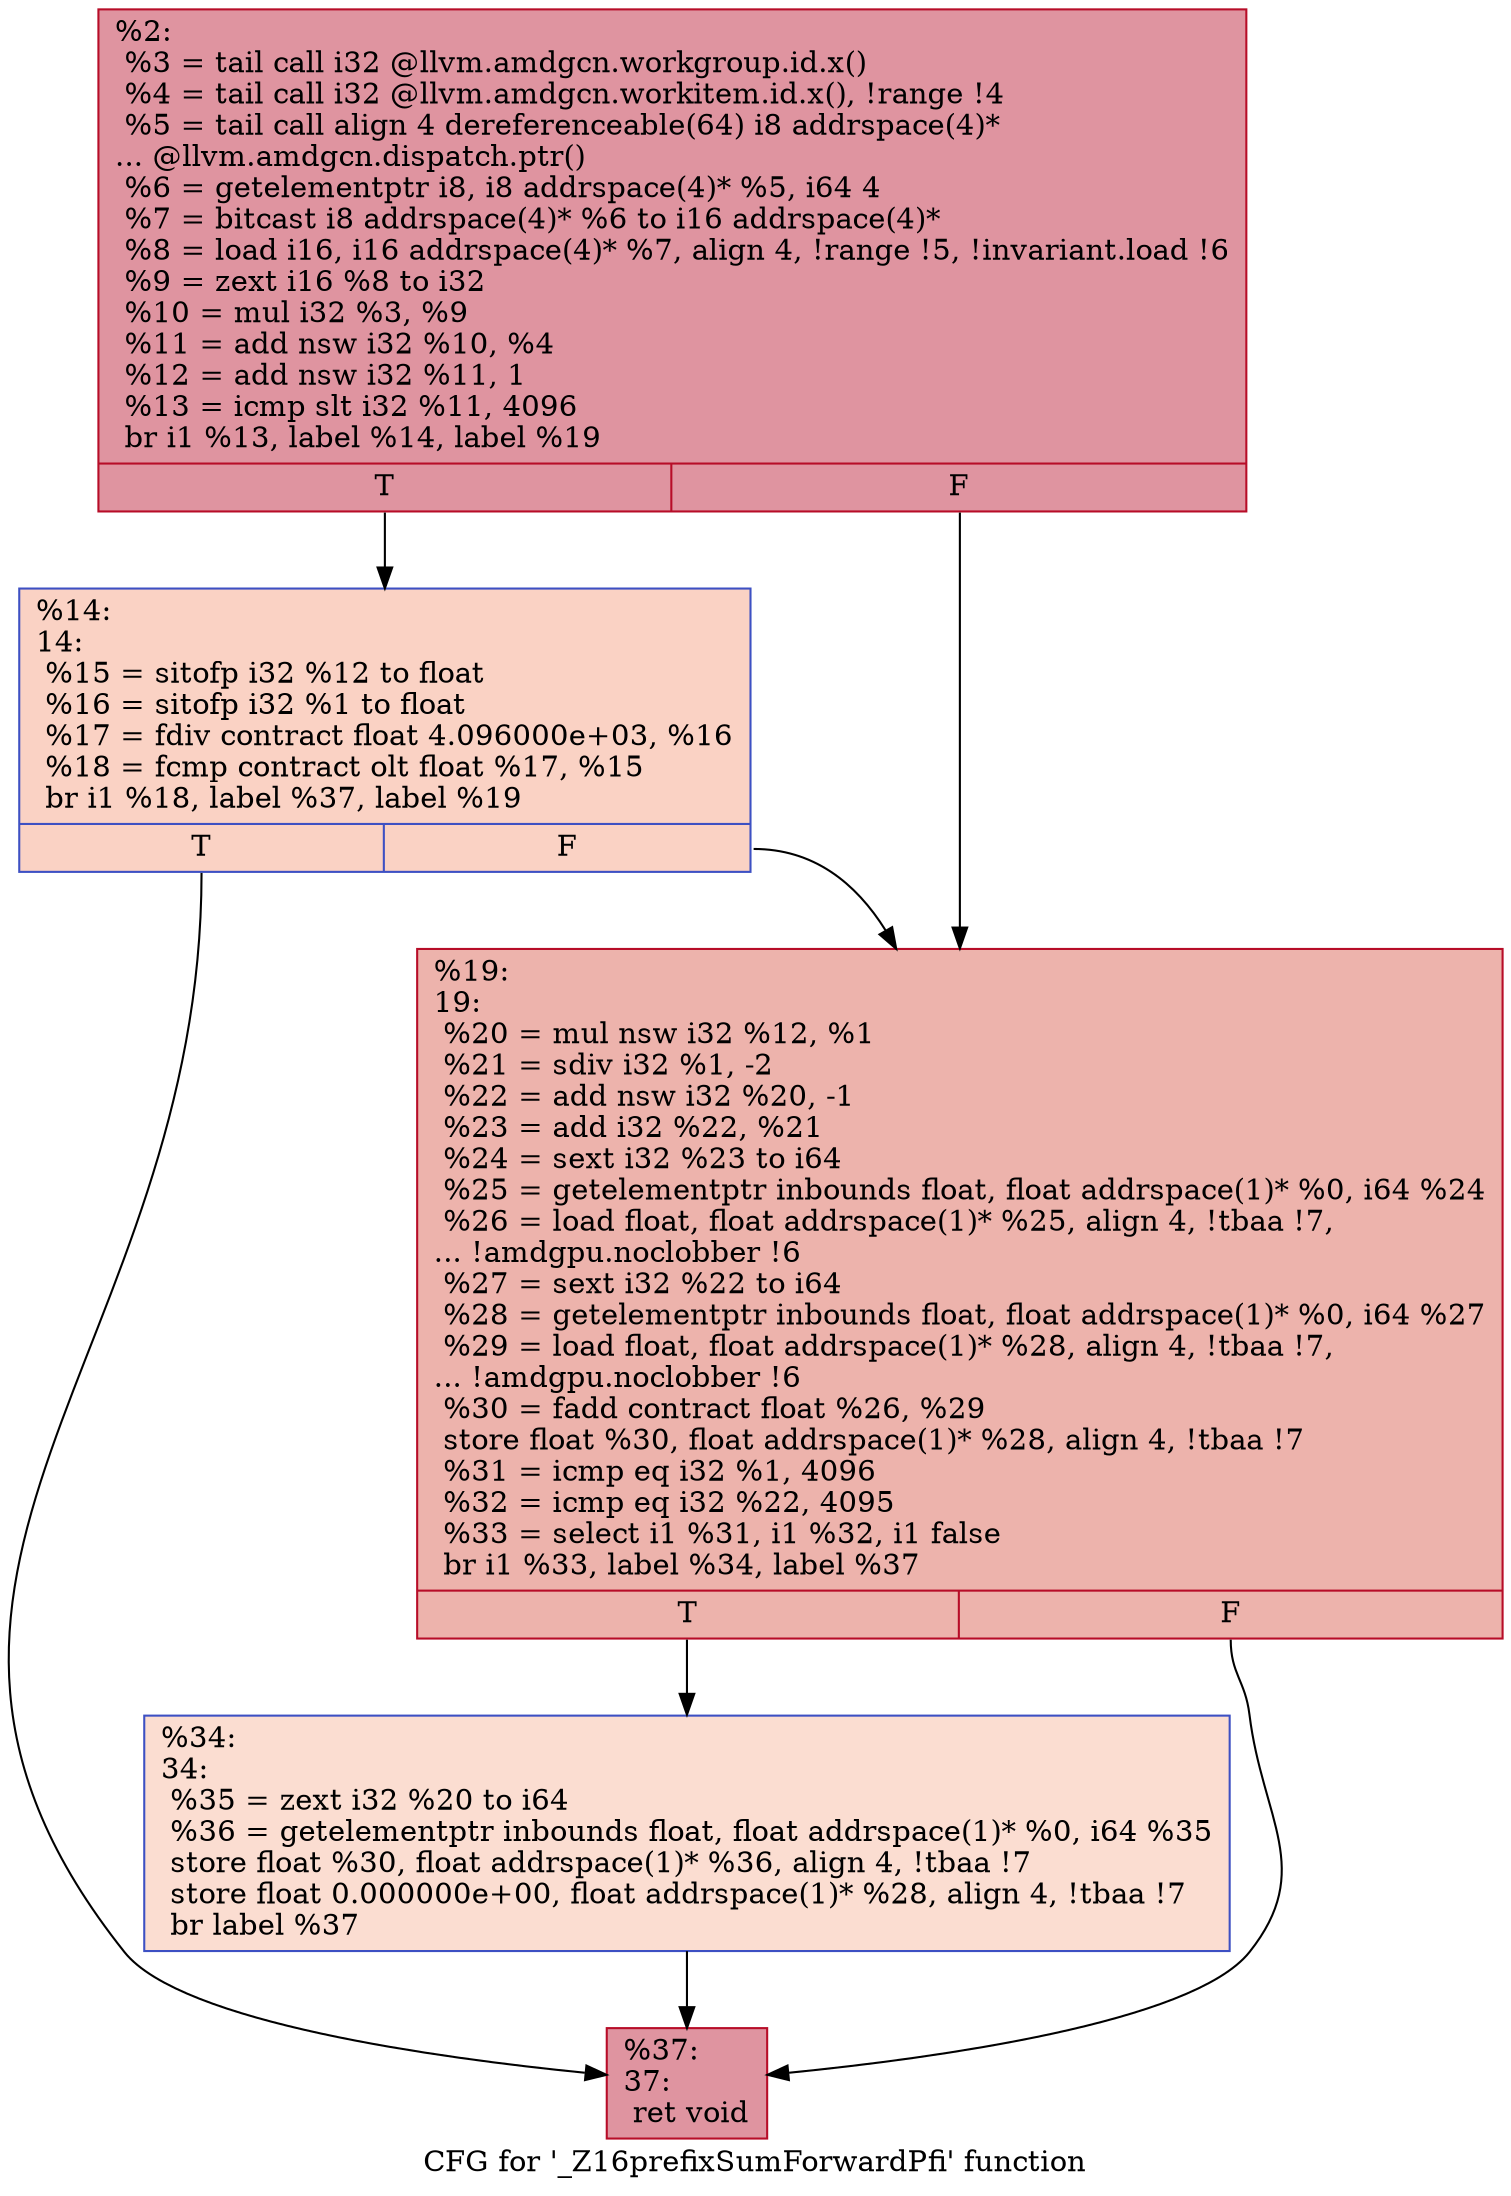 digraph "CFG for '_Z16prefixSumForwardPfi' function" {
	label="CFG for '_Z16prefixSumForwardPfi' function";

	Node0x5c25330 [shape=record,color="#b70d28ff", style=filled, fillcolor="#b70d2870",label="{%2:\l  %3 = tail call i32 @llvm.amdgcn.workgroup.id.x()\l  %4 = tail call i32 @llvm.amdgcn.workitem.id.x(), !range !4\l  %5 = tail call align 4 dereferenceable(64) i8 addrspace(4)*\l... @llvm.amdgcn.dispatch.ptr()\l  %6 = getelementptr i8, i8 addrspace(4)* %5, i64 4\l  %7 = bitcast i8 addrspace(4)* %6 to i16 addrspace(4)*\l  %8 = load i16, i16 addrspace(4)* %7, align 4, !range !5, !invariant.load !6\l  %9 = zext i16 %8 to i32\l  %10 = mul i32 %3, %9\l  %11 = add nsw i32 %10, %4\l  %12 = add nsw i32 %11, 1\l  %13 = icmp slt i32 %11, 4096\l  br i1 %13, label %14, label %19\l|{<s0>T|<s1>F}}"];
	Node0x5c25330:s0 -> Node0x5c262d0;
	Node0x5c25330:s1 -> Node0x5c27380;
	Node0x5c262d0 [shape=record,color="#3d50c3ff", style=filled, fillcolor="#f4987a70",label="{%14:\l14:                                               \l  %15 = sitofp i32 %12 to float\l  %16 = sitofp i32 %1 to float\l  %17 = fdiv contract float 4.096000e+03, %16\l  %18 = fcmp contract olt float %17, %15\l  br i1 %18, label %37, label %19\l|{<s0>T|<s1>F}}"];
	Node0x5c262d0:s0 -> Node0x5c28150;
	Node0x5c262d0:s1 -> Node0x5c27380;
	Node0x5c27380 [shape=record,color="#b70d28ff", style=filled, fillcolor="#d6524470",label="{%19:\l19:                                               \l  %20 = mul nsw i32 %12, %1\l  %21 = sdiv i32 %1, -2\l  %22 = add nsw i32 %20, -1\l  %23 = add i32 %22, %21\l  %24 = sext i32 %23 to i64\l  %25 = getelementptr inbounds float, float addrspace(1)* %0, i64 %24\l  %26 = load float, float addrspace(1)* %25, align 4, !tbaa !7,\l... !amdgpu.noclobber !6\l  %27 = sext i32 %22 to i64\l  %28 = getelementptr inbounds float, float addrspace(1)* %0, i64 %27\l  %29 = load float, float addrspace(1)* %28, align 4, !tbaa !7,\l... !amdgpu.noclobber !6\l  %30 = fadd contract float %26, %29\l  store float %30, float addrspace(1)* %28, align 4, !tbaa !7\l  %31 = icmp eq i32 %1, 4096\l  %32 = icmp eq i32 %22, 4095\l  %33 = select i1 %31, i1 %32, i1 false\l  br i1 %33, label %34, label %37\l|{<s0>T|<s1>F}}"];
	Node0x5c27380:s0 -> Node0x5c29a90;
	Node0x5c27380:s1 -> Node0x5c28150;
	Node0x5c29a90 [shape=record,color="#3d50c3ff", style=filled, fillcolor="#f7b39670",label="{%34:\l34:                                               \l  %35 = zext i32 %20 to i64\l  %36 = getelementptr inbounds float, float addrspace(1)* %0, i64 %35\l  store float %30, float addrspace(1)* %36, align 4, !tbaa !7\l  store float 0.000000e+00, float addrspace(1)* %28, align 4, !tbaa !7\l  br label %37\l}"];
	Node0x5c29a90 -> Node0x5c28150;
	Node0x5c28150 [shape=record,color="#b70d28ff", style=filled, fillcolor="#b70d2870",label="{%37:\l37:                                               \l  ret void\l}"];
}
